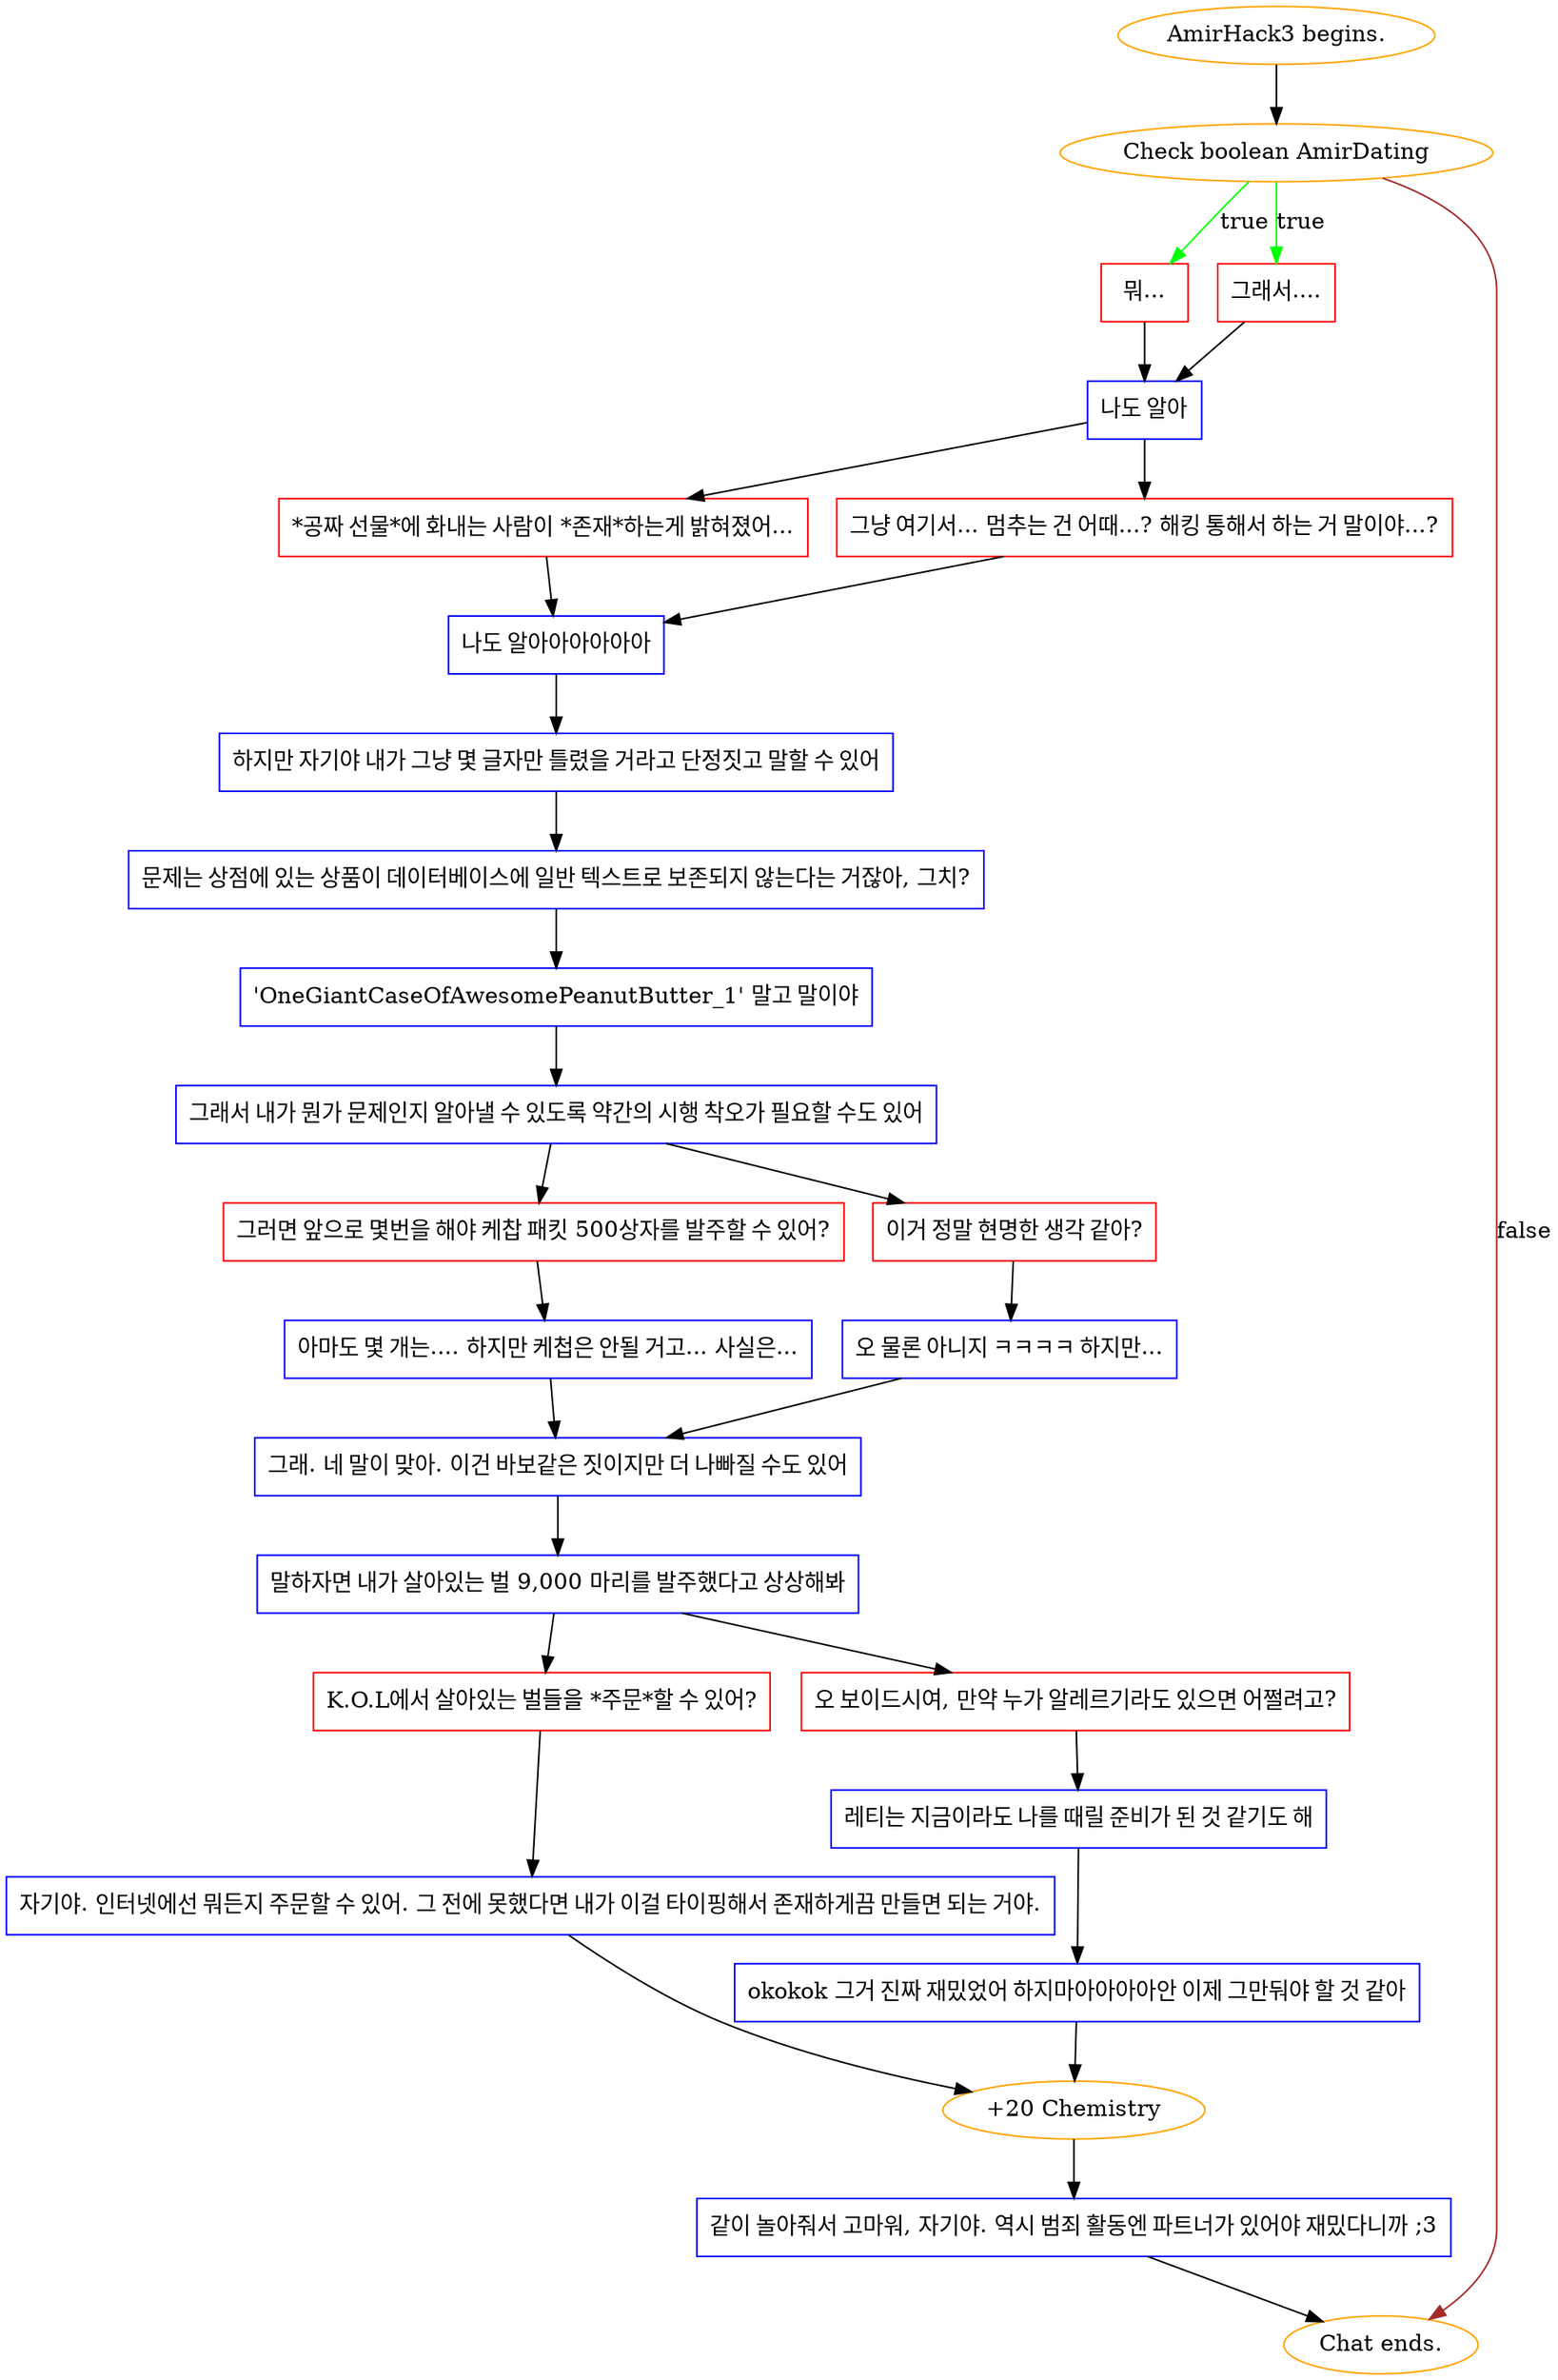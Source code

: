 digraph {
	"AmirHack3 begins." [color=orange];
		"AmirHack3 begins." -> j3626745351;
	j3626745351 [label="Check boolean AmirDating",color=orange];
		j3626745351 -> j3621705405 [label=true,color=green];
		j3626745351 -> j2548613278 [label=true,color=green];
		j3626745351 -> "Chat ends." [label=false,color=brown];
	j3621705405 [label="뭐...",shape=box,color=red];
		j3621705405 -> j2773508921;
	j2548613278 [label="그래서....",shape=box,color=red];
		j2548613278 -> j2773508921;
	"Chat ends." [color=orange];
	j2773508921 [label="나도 알아",shape=box,color=blue];
		j2773508921 -> j4067176157;
		j2773508921 -> j888276587;
	j4067176157 [label="*공짜 선물*에 화내는 사람이 *존재*하는게 밝혀졌어...",shape=box,color=red];
		j4067176157 -> j499471698;
	j888276587 [label="그냥 여기서... 멈추는 건 어때...? 해킹 통해서 하는 거 말이야...?",shape=box,color=red];
		j888276587 -> j499471698;
	j499471698 [label="나도 알아아아아아아",shape=box,color=blue];
		j499471698 -> j3119512759;
	j3119512759 [label="하지만 자기야 내가 그냥 몇 글자만 틀렸을 거라고 단정짓고 말할 수 있어",shape=box,color=blue];
		j3119512759 -> j3738524295;
	j3738524295 [label="문제는 상점에 있는 상품이 데이터베이스에 일반 텍스트로 보존되지 않는다는 거잖아, 그치?",shape=box,color=blue];
		j3738524295 -> j2746759877;
	j2746759877 [label="'OneGiantCaseOfAwesomePeanutButter_1' 말고 말이야",shape=box,color=blue];
		j2746759877 -> j2776092801;
	j2776092801 [label="그래서 내가 뭔가 문제인지 알아낼 수 있도록 약간의 시행 착오가 필요할 수도 있어",shape=box,color=blue];
		j2776092801 -> j3247001129;
		j2776092801 -> j2556414499;
	j3247001129 [label="그러면 앞으로 몇번을 해야 케찹 패킷 500상자를 발주할 수 있어?",shape=box,color=red];
		j3247001129 -> j158009550;
	j2556414499 [label="이거 정말 현명한 생각 같아?",shape=box,color=red];
		j2556414499 -> j426062466;
	j158009550 [label="아마도 몇 개는.... 하지만 케첩은 안될 거고... 사실은...",shape=box,color=blue];
		j158009550 -> j1484529053;
	j426062466 [label="오 물론 아니지 ㅋㅋㅋㅋ 하지만...",shape=box,color=blue];
		j426062466 -> j1484529053;
	j1484529053 [label="그래. 네 말이 맞아. 이건 바보같은 짓이지만 더 나빠질 수도 있어",shape=box,color=blue];
		j1484529053 -> j1907394436;
	j1907394436 [label="말하자면 내가 살아있는 벌 9,000 마리를 발주했다고 상상해봐",shape=box,color=blue];
		j1907394436 -> j1458449893;
		j1907394436 -> j3851017289;
	j1458449893 [label="K.O.L에서 살아있는 벌들을 *주문*할 수 있어?",shape=box,color=red];
		j1458449893 -> j1709596189;
	j3851017289 [label="오 보이드시여, 만약 누가 알레르기라도 있으면 어쩔려고?",shape=box,color=red];
		j3851017289 -> j3973268040;
	j1709596189 [label="자기야. 인터넷에선 뭐든지 주문할 수 있어. 그 전에 못했다면 내가 이걸 타이핑해서 존재하게끔 만들면 되는 거야.",shape=box,color=blue];
		j1709596189 -> j1856398949;
	j3973268040 [label="레티는 지금이라도 나를 때릴 준비가 된 것 같기도 해",shape=box,color=blue];
		j3973268040 -> j1805282994;
	j1856398949 [label="+20 Chemistry",color=orange];
		j1856398949 -> j323366771;
	j1805282994 [label="okokok 그거 진짜 재밌었어 하지마아아아아안 이제 그만둬야 할 것 같아",shape=box,color=blue];
		j1805282994 -> j1856398949;
	j323366771 [label="같이 놀아줘서 고마워, 자기야. 역시 범죄 활동엔 파트너가 있어야 재밌다니까 ;3",shape=box,color=blue];
		j323366771 -> "Chat ends.";
}